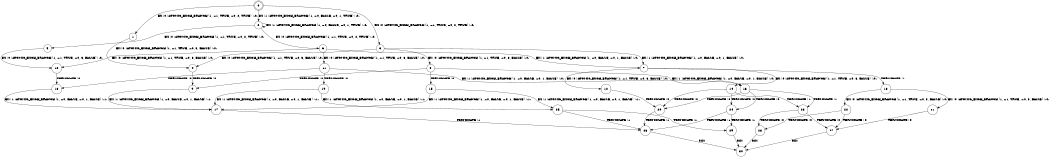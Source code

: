 digraph BCG {
size = "7, 10.5";
center = TRUE;
node [shape = circle];
0 [peripheries = 2];
0 -> 1 [label = "EX !0 !ATOMIC_EXCH_BRANCH (1, +1, TRUE, +0, 2, TRUE) !:0:"];
0 -> 2 [label = "EX !1 !ATOMIC_EXCH_BRANCH (1, +0, FALSE, +0, 1, TRUE) !:0:"];
0 -> 3 [label = "EX !0 !ATOMIC_EXCH_BRANCH (1, +1, TRUE, +0, 2, TRUE) !:0:"];
1 -> 4 [label = "EX !0 !ATOMIC_EXCH_BRANCH (1, +1, TRUE, +0, 3, FALSE) !:0:"];
2 -> 5 [label = "EX !0 !ATOMIC_EXCH_BRANCH (1, +1, TRUE, +0, 2, TRUE) !:0:"];
2 -> 6 [label = "EX !0 !ATOMIC_EXCH_BRANCH (1, +1, TRUE, +0, 2, TRUE) !:0:"];
2 -> 2 [label = "EX !1 !ATOMIC_EXCH_BRANCH (1, +0, FALSE, +0, 1, TRUE) !:0:"];
3 -> 4 [label = "EX !0 !ATOMIC_EXCH_BRANCH (1, +1, TRUE, +0, 3, FALSE) !:0:"];
3 -> 7 [label = "EX !1 !ATOMIC_EXCH_BRANCH (1, +0, FALSE, +0, 1, FALSE) !:0:"];
3 -> 8 [label = "EX !0 !ATOMIC_EXCH_BRANCH (1, +1, TRUE, +0, 3, FALSE) !:0:"];
4 -> 9 [label = "TERMINATE !0"];
5 -> 10 [label = "EX !0 !ATOMIC_EXCH_BRANCH (1, +1, TRUE, +0, 3, FALSE) !:0:"];
6 -> 10 [label = "EX !0 !ATOMIC_EXCH_BRANCH (1, +1, TRUE, +0, 3, FALSE) !:0:"];
6 -> 7 [label = "EX !1 !ATOMIC_EXCH_BRANCH (1, +0, FALSE, +0, 1, FALSE) !:0:"];
6 -> 11 [label = "EX !0 !ATOMIC_EXCH_BRANCH (1, +1, TRUE, +0, 3, FALSE) !:0:"];
7 -> 12 [label = "EX !0 !ATOMIC_EXCH_BRANCH (1, +1, TRUE, +0, 3, FALSE) !:0:"];
7 -> 13 [label = "TERMINATE !1"];
7 -> 14 [label = "EX !0 !ATOMIC_EXCH_BRANCH (1, +1, TRUE, +0, 3, FALSE) !:0:"];
8 -> 9 [label = "TERMINATE !0"];
8 -> 15 [label = "TERMINATE !0"];
8 -> 16 [label = "EX !1 !ATOMIC_EXCH_BRANCH (1, +0, FALSE, +0, 1, FALSE) !:0:"];
9 -> 17 [label = "EX !1 !ATOMIC_EXCH_BRANCH (1, +0, FALSE, +0, 1, FALSE) !:1:"];
10 -> 18 [label = "TERMINATE !0"];
11 -> 18 [label = "TERMINATE !0"];
11 -> 19 [label = "TERMINATE !0"];
11 -> 16 [label = "EX !1 !ATOMIC_EXCH_BRANCH (1, +0, FALSE, +0, 1, FALSE) !:0:"];
12 -> 20 [label = "TERMINATE !0"];
13 -> 21 [label = "EX !0 !ATOMIC_EXCH_BRANCH (1, +1, TRUE, +0, 3, FALSE) !:0:"];
13 -> 22 [label = "EX !0 !ATOMIC_EXCH_BRANCH (1, +1, TRUE, +0, 3, FALSE) !:0:"];
14 -> 20 [label = "TERMINATE !0"];
14 -> 23 [label = "TERMINATE !1"];
14 -> 24 [label = "TERMINATE !0"];
15 -> 17 [label = "EX !1 !ATOMIC_EXCH_BRANCH (1, +0, FALSE, +0, 1, FALSE) !:1:"];
15 -> 25 [label = "EX !1 !ATOMIC_EXCH_BRANCH (1, +0, FALSE, +0, 1, FALSE) !:1:"];
16 -> 20 [label = "TERMINATE !0"];
16 -> 23 [label = "TERMINATE !1"];
16 -> 24 [label = "TERMINATE !0"];
17 -> 26 [label = "TERMINATE !1"];
18 -> 17 [label = "EX !1 !ATOMIC_EXCH_BRANCH (1, +0, FALSE, +0, 1, FALSE) !:1:"];
19 -> 17 [label = "EX !1 !ATOMIC_EXCH_BRANCH (1, +0, FALSE, +0, 1, FALSE) !:1:"];
19 -> 25 [label = "EX !1 !ATOMIC_EXCH_BRANCH (1, +0, FALSE, +0, 1, FALSE) !:1:"];
20 -> 26 [label = "TERMINATE !1"];
21 -> 27 [label = "TERMINATE !0"];
22 -> 27 [label = "TERMINATE !0"];
22 -> 28 [label = "TERMINATE !0"];
23 -> 27 [label = "TERMINATE !0"];
23 -> 28 [label = "TERMINATE !0"];
24 -> 26 [label = "TERMINATE !1"];
24 -> 29 [label = "TERMINATE !1"];
25 -> 26 [label = "TERMINATE !1"];
25 -> 29 [label = "TERMINATE !1"];
26 -> 30 [label = "exit"];
27 -> 30 [label = "exit"];
28 -> 30 [label = "exit"];
29 -> 30 [label = "exit"];
}
